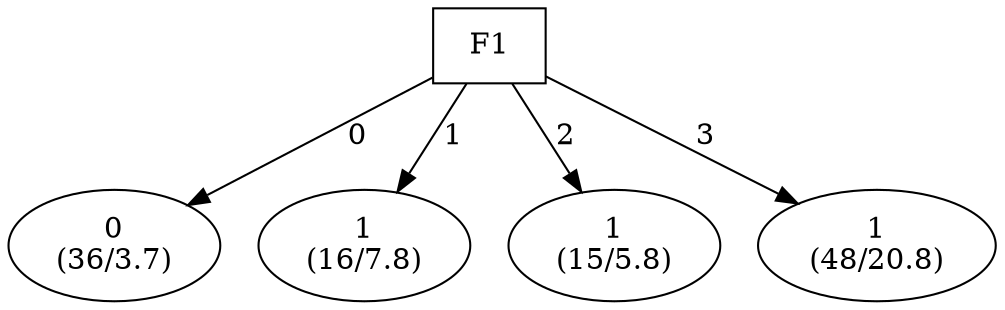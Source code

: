 digraph YaDT {
n0 [ shape=box, label="F1\n"]
n0 -> n1 [label="0"]
n1 [ shape=ellipse, label="0\n(36/3.7)"]
n0 -> n2 [label="1"]
n2 [ shape=ellipse, label="1\n(16/7.8)"]
n0 -> n3 [label="2"]
n3 [ shape=ellipse, label="1\n(15/5.8)"]
n0 -> n4 [label="3"]
n4 [ shape=ellipse, label="1\n(48/20.8)"]
}
